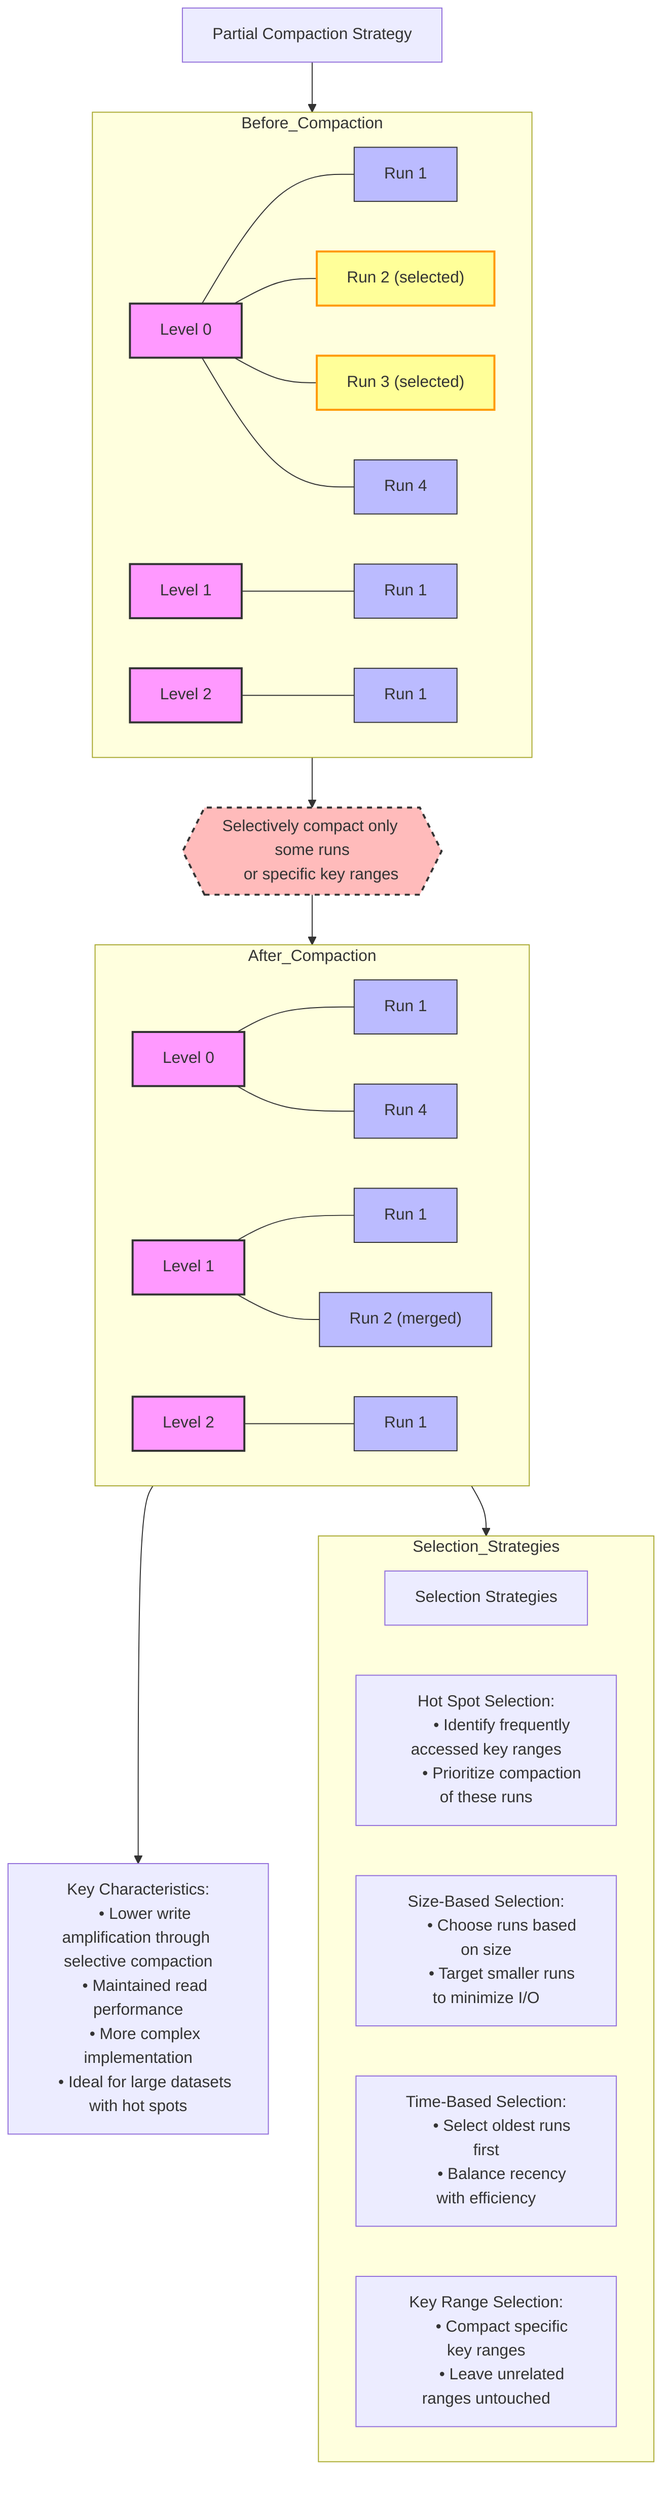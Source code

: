 graph TB
    %% Define styles
    classDef levelStyle fill:#f9f,stroke:#333,stroke-width:2px;
    classDef runStyle fill:#bbf,stroke:#333,stroke-width:1px;
    classDef selectedRunStyle fill:#ff9,stroke:#f90,stroke-width:2px;
    classDef compactionStyle fill:#fbb,stroke:#333,stroke-width:2px,stroke-dasharray: 5 5;
    
    %% Title
    Title["Partial Compaction Strategy"]
    
    %% Before Compaction
    subgraph Before_Compaction
        BL0["Level 0"]
        BL0Run1["Run 1"]
        BL0Run2["Run 2 (selected)"]
        BL0Run3["Run 3 (selected)"]
        BL0Run4["Run 4"]
        
        BL1["Level 1"]
        BL1Run1["Run 1"]
        
        BL2["Level 2"]
        BL2Run1["Run 1"]
        
        %% Connections
        BL0 --- BL0Run1
        BL0 --- BL0Run2
        BL0 --- BL0Run3
        BL0 --- BL0Run4
        
        BL1 --- BL1Run1
        BL2 --- BL2Run1
        
        %% Style selected runs
        class BL0Run2,BL0Run3 selectedRunStyle
    end
    
    %% After Compaction
    subgraph After_Compaction
        AL0["Level 0"]
        AL0Run1["Run 1"]
        AL0Run4["Run 4"]
        
        AL1["Level 1"]
        AL1Run1["Run 1"]
        AL1Run2["Run 2 (merged)"]
        
        AL2["Level 2"]
        AL2Run1["Run 1"]
        
        %% Connections
        AL0 --- AL0Run1
        AL0 --- AL0Run4
        
        AL1 --- AL1Run1
        AL1 --- AL1Run2
        
        AL2 --- AL2Run1
    end
    
    %% Compaction Arrow
    CompactionArrow{{"Selectively compact only some runs
    or specific key ranges"}}
    
    %% Connections
    Title --> Before_Compaction
    Before_Compaction --> CompactionArrow
    CompactionArrow --> After_Compaction
    
    %% Selection Strategies
    subgraph Selection_Strategies
        SelectionTitle["Selection Strategies"]
        
        HotSpot["Hot Spot Selection:
        • Identify frequently accessed key ranges
        • Prioritize compaction of these runs"]
        
        SizeBasedSelection["Size-Based Selection:
        • Choose runs based on size
        • Target smaller runs to minimize I/O"]
        
        TimeBasedSelection["Time-Based Selection:
        • Select oldest runs first
        • Balance recency with efficiency"]
        
        KeyRangeSelection["Key Range Selection:
        • Compact specific key ranges
        • Leave unrelated ranges untouched"]
    end
    
    %% Key Characteristics Note
    Characteristics["Key Characteristics:
    • Lower write amplification through selective compaction
    • Maintained read performance
    • More complex implementation
    • Ideal for large datasets with hot spots"]
    
    After_Compaction --> Characteristics
    After_Compaction --> Selection_Strategies
    
    %% Apply styles
    class BL0,BL1,BL2,AL0,AL1,AL2 levelStyle;
    class BL0Run1,BL0Run4,BL1Run1,BL2Run1,AL0Run1,AL0Run4,AL1Run1,AL1Run2,AL2Run1 runStyle;
    class CompactionArrow compactionStyle;